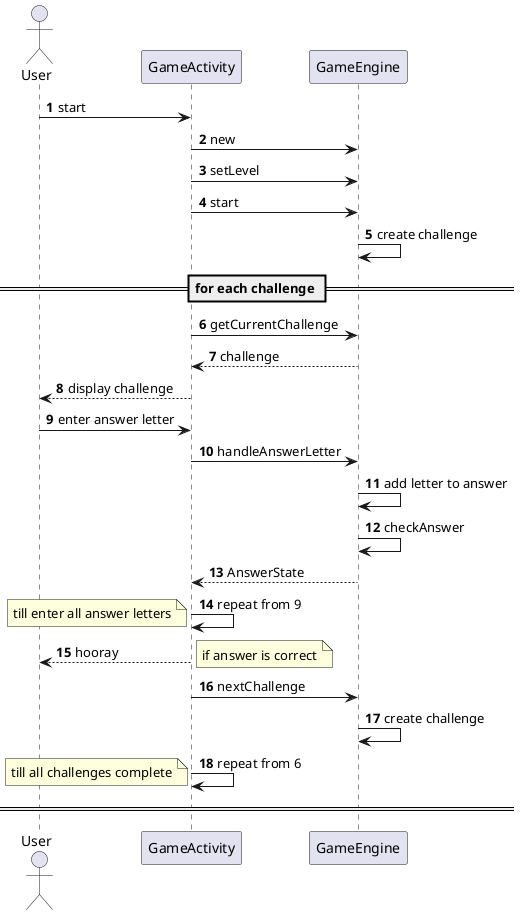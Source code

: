 @startuml
autonumber

actor User
participant GameActivity
participant GameEngine

User -> GameActivity: start

GameActivity -> GameEngine: new
GameActivity -> GameEngine: setLevel
GameActivity -> GameEngine: start
GameEngine -> GameEngine: create challenge

== for each challenge ==
GameActivity -> GameEngine: getCurrentChallenge
GameEngine --> GameActivity: challenge

GameActivity --> User: display challenge

User -> GameActivity: enter answer letter
GameActivity -> GameEngine: handleAnswerLetter
GameEngine -> GameEngine: add letter to answer
GameEngine -> GameEngine: checkAnswer
GameEngine --> GameActivity: AnswerState
GameActivity -> GameActivity: repeat from 9
note left: till enter all answer letters

GameActivity --> User: hooray
note right: if answer is correct

GameActivity -> GameEngine: nextChallenge
GameEngine -> GameEngine: create challenge
GameActivity -> GameActivity: repeat from 6
note left: till all challenges complete
== ==

@enduml